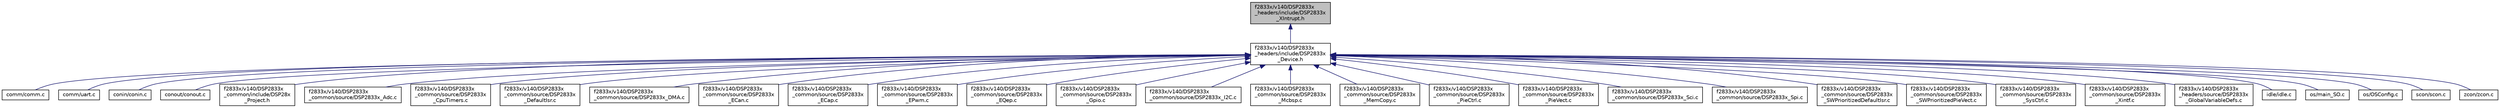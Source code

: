 digraph "f2833x/v140/DSP2833x_headers/include/DSP2833x_XIntrupt.h"
{
  edge [fontname="Helvetica",fontsize="10",labelfontname="Helvetica",labelfontsize="10"];
  node [fontname="Helvetica",fontsize="10",shape=record];
  Node1 [label="f2833x/v140/DSP2833x\l_headers/include/DSP2833x\l_XIntrupt.h",height=0.2,width=0.4,color="black", fillcolor="grey75", style="filled", fontcolor="black"];
  Node1 -> Node2 [dir="back",color="midnightblue",fontsize="10",style="solid",fontname="Helvetica"];
  Node2 [label="f2833x/v140/DSP2833x\l_headers/include/DSP2833x\l_Device.h",height=0.2,width=0.4,color="black", fillcolor="white", style="filled",URL="$_d_s_p2833x___device_8h.html"];
  Node2 -> Node3 [dir="back",color="midnightblue",fontsize="10",style="solid",fontname="Helvetica"];
  Node3 [label="comm/comm.c",height=0.2,width=0.4,color="black", fillcolor="white", style="filled",URL="$comm_8c.html",tooltip="File containing communication protocol between matlab and microcontroller. "];
  Node2 -> Node4 [dir="back",color="midnightblue",fontsize="10",style="solid",fontname="Helvetica"];
  Node4 [label="comm/uart.c",height=0.2,width=0.4,color="black", fillcolor="white", style="filled",URL="$uart_8c.html",tooltip="File containing uart low level driver. "];
  Node2 -> Node5 [dir="back",color="midnightblue",fontsize="10",style="solid",fontname="Helvetica"];
  Node5 [label="conin/conin.c",height=0.2,width=0.4,color="black", fillcolor="white", style="filled",URL="$conin_8c.html",tooltip="File containing common definitions for all project. "];
  Node2 -> Node6 [dir="back",color="midnightblue",fontsize="10",style="solid",fontname="Helvetica"];
  Node6 [label="conout/conout.c",height=0.2,width=0.4,color="black", fillcolor="white", style="filled",URL="$conout_8c.html"];
  Node2 -> Node7 [dir="back",color="midnightblue",fontsize="10",style="solid",fontname="Helvetica"];
  Node7 [label="f2833x/v140/DSP2833x\l_common/include/DSP28x\l_Project.h",height=0.2,width=0.4,color="black", fillcolor="white", style="filled",URL="$_d_s_p28x___project_8h.html"];
  Node2 -> Node8 [dir="back",color="midnightblue",fontsize="10",style="solid",fontname="Helvetica"];
  Node8 [label="f2833x/v140/DSP2833x\l_common/source/DSP2833x_Adc.c",height=0.2,width=0.4,color="black", fillcolor="white", style="filled",URL="$_d_s_p2833x___adc_8c.html"];
  Node2 -> Node9 [dir="back",color="midnightblue",fontsize="10",style="solid",fontname="Helvetica"];
  Node9 [label="f2833x/v140/DSP2833x\l_common/source/DSP2833x\l_CpuTimers.c",height=0.2,width=0.4,color="black", fillcolor="white", style="filled",URL="$_d_s_p2833x___cpu_timers_8c.html"];
  Node2 -> Node10 [dir="back",color="midnightblue",fontsize="10",style="solid",fontname="Helvetica"];
  Node10 [label="f2833x/v140/DSP2833x\l_common/source/DSP2833x\l_DefaultIsr.c",height=0.2,width=0.4,color="black", fillcolor="white", style="filled",URL="$_d_s_p2833x___default_isr_8c.html"];
  Node2 -> Node11 [dir="back",color="midnightblue",fontsize="10",style="solid",fontname="Helvetica"];
  Node11 [label="f2833x/v140/DSP2833x\l_common/source/DSP2833x_DMA.c",height=0.2,width=0.4,color="black", fillcolor="white", style="filled",URL="$_d_s_p2833x___d_m_a_8c.html"];
  Node2 -> Node12 [dir="back",color="midnightblue",fontsize="10",style="solid",fontname="Helvetica"];
  Node12 [label="f2833x/v140/DSP2833x\l_common/source/DSP2833x\l_ECan.c",height=0.2,width=0.4,color="black", fillcolor="white", style="filled",URL="$_d_s_p2833x___e_can_8c.html"];
  Node2 -> Node13 [dir="back",color="midnightblue",fontsize="10",style="solid",fontname="Helvetica"];
  Node13 [label="f2833x/v140/DSP2833x\l_common/source/DSP2833x\l_ECap.c",height=0.2,width=0.4,color="black", fillcolor="white", style="filled",URL="$_d_s_p2833x___e_cap_8c.html"];
  Node2 -> Node14 [dir="back",color="midnightblue",fontsize="10",style="solid",fontname="Helvetica"];
  Node14 [label="f2833x/v140/DSP2833x\l_common/source/DSP2833x\l_EPwm.c",height=0.2,width=0.4,color="black", fillcolor="white", style="filled",URL="$_d_s_p2833x___e_pwm_8c.html"];
  Node2 -> Node15 [dir="back",color="midnightblue",fontsize="10",style="solid",fontname="Helvetica"];
  Node15 [label="f2833x/v140/DSP2833x\l_common/source/DSP2833x\l_EQep.c",height=0.2,width=0.4,color="black", fillcolor="white", style="filled",URL="$_d_s_p2833x___e_qep_8c.html"];
  Node2 -> Node16 [dir="back",color="midnightblue",fontsize="10",style="solid",fontname="Helvetica"];
  Node16 [label="f2833x/v140/DSP2833x\l_common/source/DSP2833x\l_Gpio.c",height=0.2,width=0.4,color="black", fillcolor="white", style="filled",URL="$_d_s_p2833x___gpio_8c.html"];
  Node2 -> Node17 [dir="back",color="midnightblue",fontsize="10",style="solid",fontname="Helvetica"];
  Node17 [label="f2833x/v140/DSP2833x\l_common/source/DSP2833x_I2C.c",height=0.2,width=0.4,color="black", fillcolor="white", style="filled",URL="$_d_s_p2833x___i2_c_8c.html"];
  Node2 -> Node18 [dir="back",color="midnightblue",fontsize="10",style="solid",fontname="Helvetica"];
  Node18 [label="f2833x/v140/DSP2833x\l_common/source/DSP2833x\l_Mcbsp.c",height=0.2,width=0.4,color="black", fillcolor="white", style="filled",URL="$_d_s_p2833x___mcbsp_8c.html"];
  Node2 -> Node19 [dir="back",color="midnightblue",fontsize="10",style="solid",fontname="Helvetica"];
  Node19 [label="f2833x/v140/DSP2833x\l_common/source/DSP2833x\l_MemCopy.c",height=0.2,width=0.4,color="black", fillcolor="white", style="filled",URL="$_d_s_p2833x___mem_copy_8c.html"];
  Node2 -> Node20 [dir="back",color="midnightblue",fontsize="10",style="solid",fontname="Helvetica"];
  Node20 [label="f2833x/v140/DSP2833x\l_common/source/DSP2833x\l_PieCtrl.c",height=0.2,width=0.4,color="black", fillcolor="white", style="filled",URL="$_d_s_p2833x___pie_ctrl_8c.html"];
  Node2 -> Node21 [dir="back",color="midnightblue",fontsize="10",style="solid",fontname="Helvetica"];
  Node21 [label="f2833x/v140/DSP2833x\l_common/source/DSP2833x\l_PieVect.c",height=0.2,width=0.4,color="black", fillcolor="white", style="filled",URL="$_d_s_p2833x___pie_vect_8c.html"];
  Node2 -> Node22 [dir="back",color="midnightblue",fontsize="10",style="solid",fontname="Helvetica"];
  Node22 [label="f2833x/v140/DSP2833x\l_common/source/DSP2833x_Sci.c",height=0.2,width=0.4,color="black", fillcolor="white", style="filled",URL="$_d_s_p2833x___sci_8c.html"];
  Node2 -> Node23 [dir="back",color="midnightblue",fontsize="10",style="solid",fontname="Helvetica"];
  Node23 [label="f2833x/v140/DSP2833x\l_common/source/DSP2833x_Spi.c",height=0.2,width=0.4,color="black", fillcolor="white", style="filled",URL="$_d_s_p2833x___spi_8c.html"];
  Node2 -> Node24 [dir="back",color="midnightblue",fontsize="10",style="solid",fontname="Helvetica"];
  Node24 [label="f2833x/v140/DSP2833x\l_common/source/DSP2833x\l_SWPrioritizedDefaultIsr.c",height=0.2,width=0.4,color="black", fillcolor="white", style="filled",URL="$_d_s_p2833x___s_w_prioritized_default_isr_8c.html"];
  Node2 -> Node25 [dir="back",color="midnightblue",fontsize="10",style="solid",fontname="Helvetica"];
  Node25 [label="f2833x/v140/DSP2833x\l_common/source/DSP2833x\l_SWPrioritizedPieVect.c",height=0.2,width=0.4,color="black", fillcolor="white", style="filled",URL="$_d_s_p2833x___s_w_prioritized_pie_vect_8c.html"];
  Node2 -> Node26 [dir="back",color="midnightblue",fontsize="10",style="solid",fontname="Helvetica"];
  Node26 [label="f2833x/v140/DSP2833x\l_common/source/DSP2833x\l_SysCtrl.c",height=0.2,width=0.4,color="black", fillcolor="white", style="filled",URL="$_d_s_p2833x___sys_ctrl_8c.html"];
  Node2 -> Node27 [dir="back",color="midnightblue",fontsize="10",style="solid",fontname="Helvetica"];
  Node27 [label="f2833x/v140/DSP2833x\l_common/source/DSP2833x\l_Xintf.c",height=0.2,width=0.4,color="black", fillcolor="white", style="filled",URL="$_d_s_p2833x___xintf_8c.html"];
  Node2 -> Node28 [dir="back",color="midnightblue",fontsize="10",style="solid",fontname="Helvetica"];
  Node28 [label="f2833x/v140/DSP2833x\l_headers/source/DSP2833x\l_GlobalVariableDefs.c",height=0.2,width=0.4,color="black", fillcolor="white", style="filled",URL="$_d_s_p2833x___global_variable_defs_8c.html"];
  Node2 -> Node29 [dir="back",color="midnightblue",fontsize="10",style="solid",fontname="Helvetica"];
  Node29 [label="idle/idle.c",height=0.2,width=0.4,color="black", fillcolor="white", style="filled",URL="$idle_8c.html"];
  Node2 -> Node30 [dir="back",color="midnightblue",fontsize="10",style="solid",fontname="Helvetica"];
  Node30 [label="os/main_SO.c",height=0.2,width=0.4,color="black", fillcolor="white", style="filled",URL="$main___s_o_8c.html"];
  Node2 -> Node31 [dir="back",color="midnightblue",fontsize="10",style="solid",fontname="Helvetica"];
  Node31 [label="os/OSConfig.c",height=0.2,width=0.4,color="black", fillcolor="white", style="filled",URL="$_o_s_config_8c.html"];
  Node2 -> Node32 [dir="back",color="midnightblue",fontsize="10",style="solid",fontname="Helvetica"];
  Node32 [label="scon/scon.c",height=0.2,width=0.4,color="black", fillcolor="white", style="filled",URL="$scon_8c.html"];
  Node2 -> Node33 [dir="back",color="midnightblue",fontsize="10",style="solid",fontname="Helvetica"];
  Node33 [label="zcon/zcon.c",height=0.2,width=0.4,color="black", fillcolor="white", style="filled",URL="$zcon_8c.html"];
}
